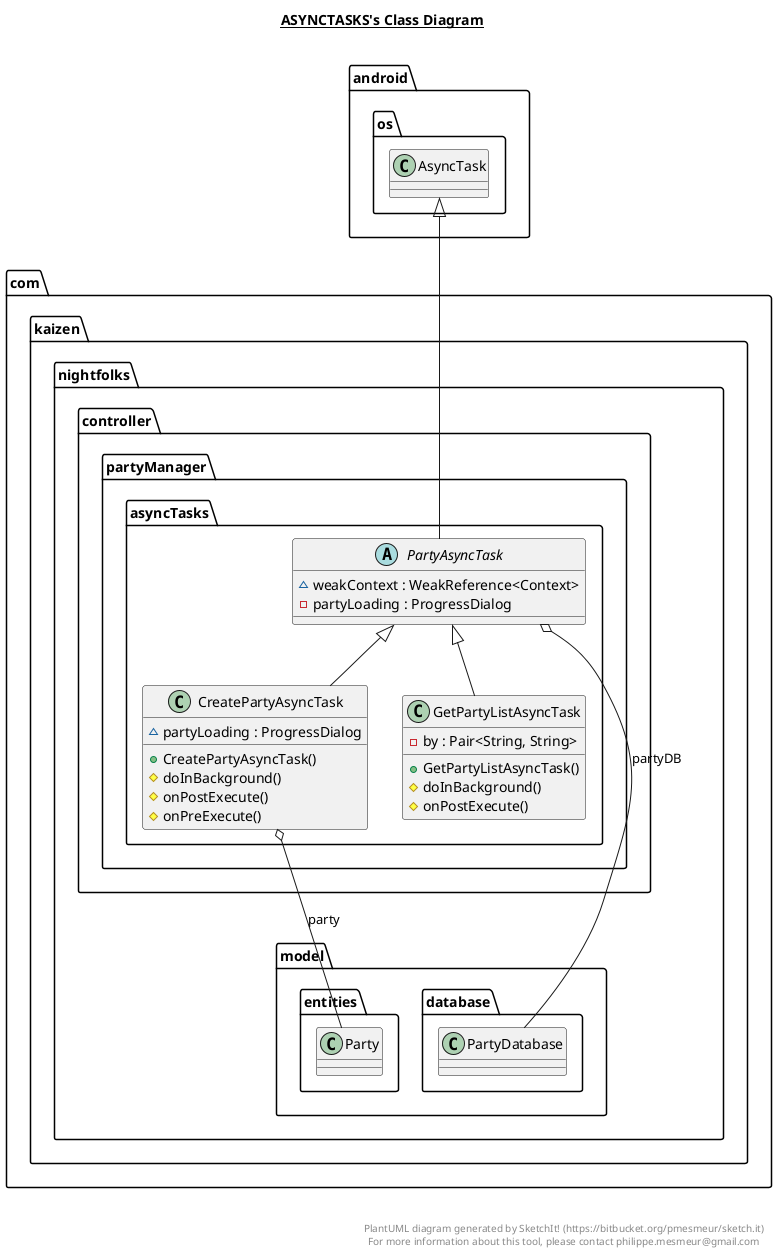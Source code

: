 @startuml

title __ASYNCTASKS's Class Diagram__\n

  namespace com.kaizen.nightfolks {
    namespace controller.partyManager {
      namespace asyncTasks {
        class com.kaizen.nightfolks.controller.partyManager.asyncTasks.CreatePartyAsyncTask {
            ~ partyLoading : ProgressDialog
            + CreatePartyAsyncTask()
            # doInBackground()
            # onPostExecute()
            # onPreExecute()
        }
      }
    }
  }
  

  namespace com.kaizen.nightfolks {
    namespace controller.partyManager {
      namespace asyncTasks {
        class com.kaizen.nightfolks.controller.partyManager.asyncTasks.GetPartyListAsyncTask {
            - by : Pair<String, String>
            + GetPartyListAsyncTask()
            # doInBackground()
            # onPostExecute()
        }
      }
    }
  }
  

  namespace com.kaizen.nightfolks {
    namespace controller.partyManager {
      namespace asyncTasks {
        abstract class com.kaizen.nightfolks.controller.partyManager.asyncTasks.PartyAsyncTask {
            ~ weakContext : WeakReference<Context>
            - partyLoading : ProgressDialog
        }
      }
    }
  }
  

  com.kaizen.nightfolks.controller.partyManager.asyncTasks.CreatePartyAsyncTask -up-|> com.kaizen.nightfolks.controller.partyManager.asyncTasks.PartyAsyncTask
  com.kaizen.nightfolks.controller.partyManager.asyncTasks.CreatePartyAsyncTask o-- com.kaizen.nightfolks.model.entities.Party : party
  com.kaizen.nightfolks.controller.partyManager.asyncTasks.GetPartyListAsyncTask -up-|> com.kaizen.nightfolks.controller.partyManager.asyncTasks.PartyAsyncTask
  com.kaizen.nightfolks.controller.partyManager.asyncTasks.PartyAsyncTask -up-|> android.os.AsyncTask
  com.kaizen.nightfolks.controller.partyManager.asyncTasks.PartyAsyncTask o-- com.kaizen.nightfolks.model.database.PartyDatabase : partyDB


right footer


PlantUML diagram generated by SketchIt! (https://bitbucket.org/pmesmeur/sketch.it)
For more information about this tool, please contact philippe.mesmeur@gmail.com
endfooter

@enduml
